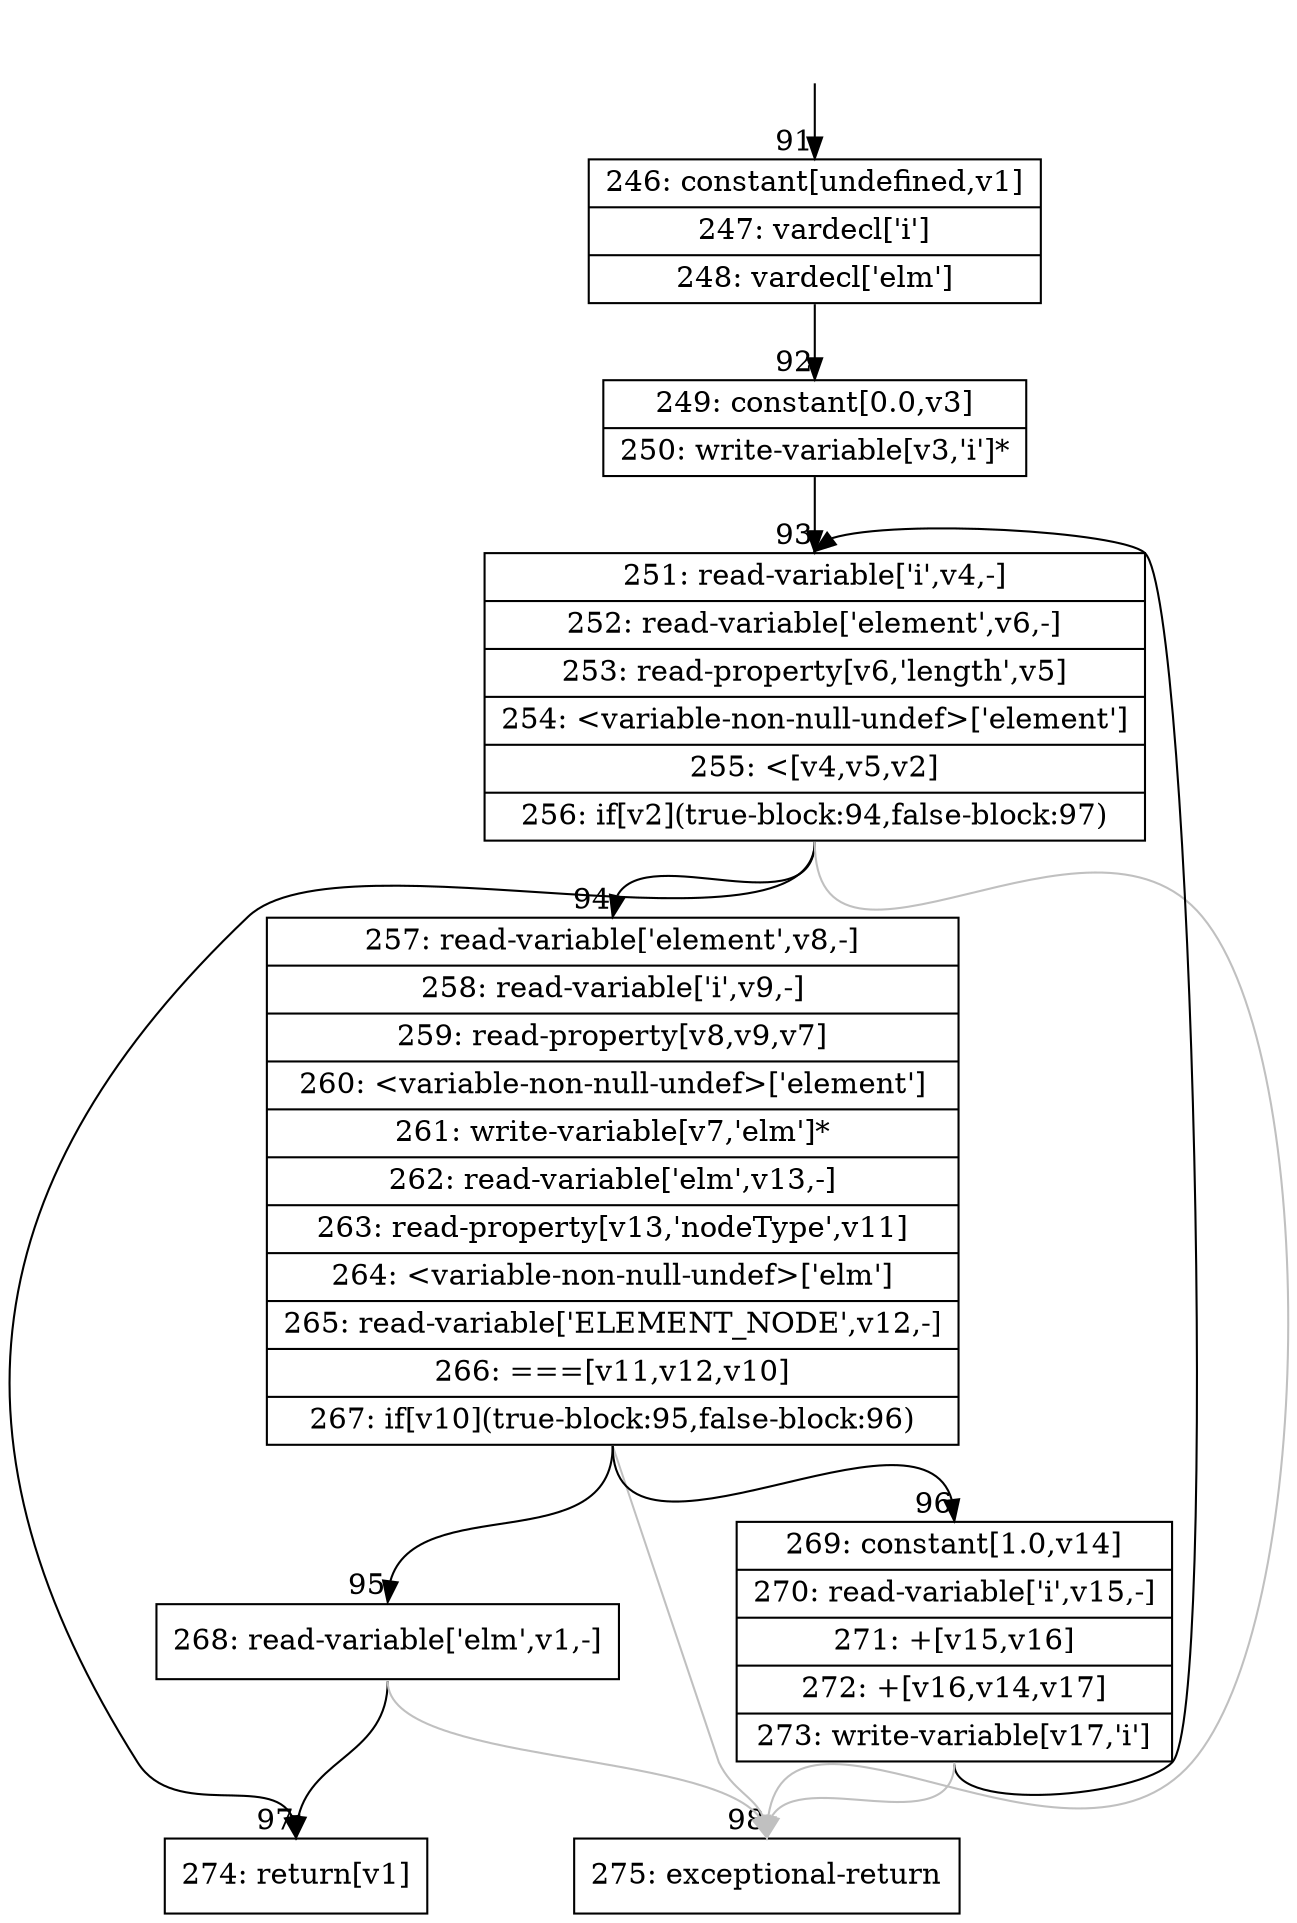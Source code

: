 digraph {
rankdir="TD"
BB_entry4[shape=none,label=""];
BB_entry4 -> BB91 [tailport=s, headport=n, headlabel="    91"]
BB91 [shape=record label="{246: constant[undefined,v1]|247: vardecl['i']|248: vardecl['elm']}" ] 
BB91 -> BB92 [tailport=s, headport=n, headlabel="      92"]
BB92 [shape=record label="{249: constant[0.0,v3]|250: write-variable[v3,'i']*}" ] 
BB92 -> BB93 [tailport=s, headport=n, headlabel="      93"]
BB93 [shape=record label="{251: read-variable['i',v4,-]|252: read-variable['element',v6,-]|253: read-property[v6,'length',v5]|254: \<variable-non-null-undef\>['element']|255: \<[v4,v5,v2]|256: if[v2](true-block:94,false-block:97)}" ] 
BB93 -> BB94 [tailport=s, headport=n, headlabel="      94"]
BB93 -> BB97 [tailport=s, headport=n, headlabel="      97"]
BB93 -> BB98 [tailport=s, headport=n, color=gray, headlabel="      98"]
BB94 [shape=record label="{257: read-variable['element',v8,-]|258: read-variable['i',v9,-]|259: read-property[v8,v9,v7]|260: \<variable-non-null-undef\>['element']|261: write-variable[v7,'elm']*|262: read-variable['elm',v13,-]|263: read-property[v13,'nodeType',v11]|264: \<variable-non-null-undef\>['elm']|265: read-variable['ELEMENT_NODE',v12,-]|266: ===[v11,v12,v10]|267: if[v10](true-block:95,false-block:96)}" ] 
BB94 -> BB95 [tailport=s, headport=n, headlabel="      95"]
BB94 -> BB96 [tailport=s, headport=n, headlabel="      96"]
BB94 -> BB98 [tailport=s, headport=n, color=gray]
BB95 [shape=record label="{268: read-variable['elm',v1,-]}" ] 
BB95 -> BB97 [tailport=s, headport=n]
BB95 -> BB98 [tailport=s, headport=n, color=gray]
BB96 [shape=record label="{269: constant[1.0,v14]|270: read-variable['i',v15,-]|271: +[v15,v16]|272: +[v16,v14,v17]|273: write-variable[v17,'i']}" ] 
BB96 -> BB93 [tailport=s, headport=n]
BB96 -> BB98 [tailport=s, headport=n, color=gray]
BB97 [shape=record label="{274: return[v1]}" ] 
BB98 [shape=record label="{275: exceptional-return}" ] 
//#$~ 73
}
